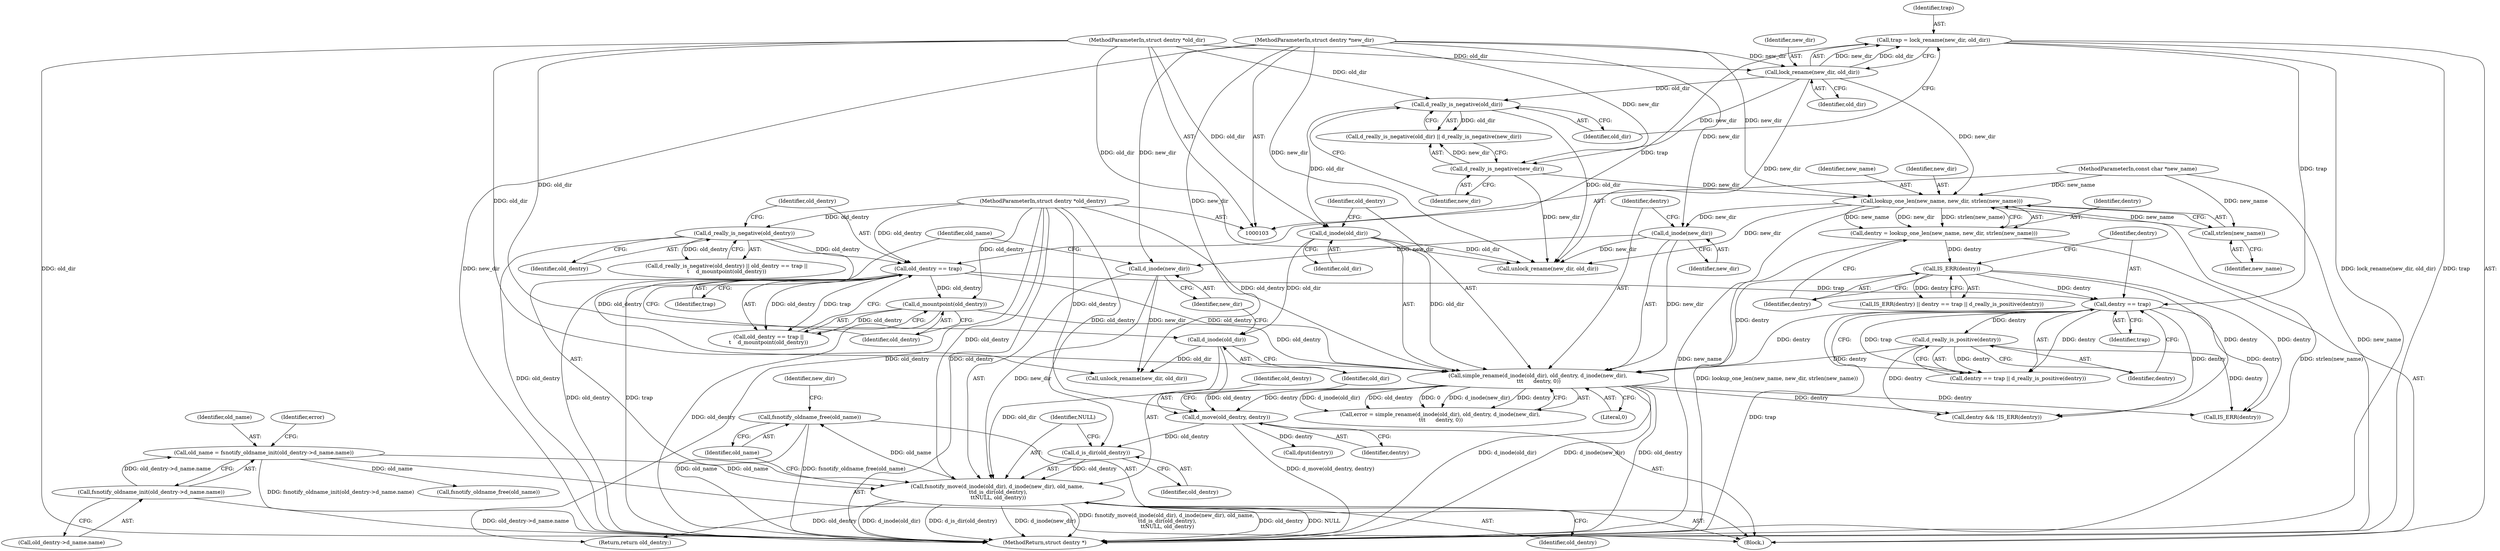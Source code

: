 digraph "1_linux_49d31c2f389acfe83417083e1208422b4091cd9e@API" {
"1000194" [label="(Call,fsnotify_oldname_free(old_name))"];
"1000184" [label="(Call,fsnotify_move(d_inode(old_dir), d_inode(new_dir), old_name,\n \t\td_is_dir(old_dentry),\n \t\tNULL, old_dentry))"];
"1000185" [label="(Call,d_inode(old_dir))"];
"1000168" [label="(Call,d_inode(old_dir))"];
"1000123" [label="(Call,d_really_is_negative(old_dir))"];
"1000118" [label="(Call,lock_rename(new_dir, old_dir))"];
"1000106" [label="(MethodParameterIn,struct dentry *new_dir)"];
"1000104" [label="(MethodParameterIn,struct dentry *old_dir)"];
"1000187" [label="(Call,d_inode(new_dir))"];
"1000171" [label="(Call,d_inode(new_dir))"];
"1000141" [label="(Call,lookup_one_len(new_name, new_dir, strlen(new_name)))"];
"1000144" [label="(Call,strlen(new_name))"];
"1000107" [label="(MethodParameterIn,const char *new_name)"];
"1000125" [label="(Call,d_really_is_negative(new_dir))"];
"1000157" [label="(Call,old_name = fsnotify_oldname_init(old_dentry->d_name.name))"];
"1000159" [label="(Call,fsnotify_oldname_init(old_dentry->d_name.name))"];
"1000190" [label="(Call,d_is_dir(old_dentry))"];
"1000181" [label="(Call,d_move(old_dentry, dentry))"];
"1000167" [label="(Call,simple_rename(d_inode(old_dir), old_dentry, d_inode(new_dir),\n \t\t\t      dentry, 0))"];
"1000133" [label="(Call,old_dentry == trap)"];
"1000130" [label="(Call,d_really_is_negative(old_dentry))"];
"1000105" [label="(MethodParameterIn,struct dentry *old_dentry)"];
"1000116" [label="(Call,trap = lock_rename(new_dir, old_dir))"];
"1000136" [label="(Call,d_mountpoint(old_dentry))"];
"1000151" [label="(Call,dentry == trap)"];
"1000148" [label="(Call,IS_ERR(dentry))"];
"1000139" [label="(Call,dentry = lookup_one_len(new_name, new_dir, strlen(new_name)))"];
"1000154" [label="(Call,d_really_is_positive(dentry))"];
"1000185" [label="(Call,d_inode(old_dir))"];
"1000166" [label="(Identifier,error)"];
"1000217" [label="(MethodReturn,struct dentry *)"];
"1000119" [label="(Identifier,new_dir)"];
"1000160" [label="(Call,old_dentry->d_name.name)"];
"1000157" [label="(Call,old_name = fsnotify_oldname_init(old_dentry->d_name.name))"];
"1000135" [label="(Identifier,trap)"];
"1000104" [label="(MethodParameterIn,struct dentry *old_dir)"];
"1000150" [label="(Call,dentry == trap || d_really_is_positive(dentry))"];
"1000197" [label="(Identifier,new_dir)"];
"1000129" [label="(Call,d_really_is_negative(old_dentry) || old_dentry == trap ||\n\t    d_mountpoint(old_dentry))"];
"1000116" [label="(Call,trap = lock_rename(new_dir, old_dir))"];
"1000158" [label="(Identifier,old_name)"];
"1000191" [label="(Identifier,old_dentry)"];
"1000187" [label="(Call,d_inode(new_dir))"];
"1000142" [label="(Identifier,new_name)"];
"1000201" [label="(Return,return old_dentry;)"];
"1000132" [label="(Call,old_dentry == trap ||\n\t    d_mountpoint(old_dentry))"];
"1000155" [label="(Identifier,dentry)"];
"1000122" [label="(Call,d_really_is_negative(old_dir) || d_really_is_negative(new_dir))"];
"1000194" [label="(Call,fsnotify_oldname_free(old_name))"];
"1000108" [label="(Block,)"];
"1000199" [label="(Call,dput(dentry))"];
"1000130" [label="(Call,d_really_is_negative(old_dentry))"];
"1000169" [label="(Identifier,old_dir)"];
"1000189" [label="(Identifier,old_name)"];
"1000148" [label="(Call,IS_ERR(dentry))"];
"1000136" [label="(Call,d_mountpoint(old_dentry))"];
"1000192" [label="(Identifier,NULL)"];
"1000125" [label="(Call,d_really_is_negative(new_dir))"];
"1000170" [label="(Identifier,old_dentry)"];
"1000107" [label="(MethodParameterIn,const char *new_name)"];
"1000165" [label="(Call,error = simple_rename(d_inode(old_dir), old_dentry, d_inode(new_dir),\n \t\t\t      dentry, 0))"];
"1000168" [label="(Call,d_inode(old_dir))"];
"1000143" [label="(Identifier,new_dir)"];
"1000140" [label="(Identifier,dentry)"];
"1000188" [label="(Identifier,new_dir)"];
"1000181" [label="(Call,d_move(old_dentry, dentry))"];
"1000154" [label="(Call,d_really_is_positive(dentry))"];
"1000167" [label="(Call,simple_rename(d_inode(old_dir), old_dentry, d_inode(new_dir),\n \t\t\t      dentry, 0))"];
"1000205" [label="(Call,dentry && !IS_ERR(dentry))"];
"1000196" [label="(Call,unlock_rename(new_dir, old_dir))"];
"1000159" [label="(Call,fsnotify_oldname_init(old_dentry->d_name.name))"];
"1000134" [label="(Identifier,old_dentry)"];
"1000131" [label="(Identifier,old_dentry)"];
"1000174" [label="(Literal,0)"];
"1000149" [label="(Identifier,dentry)"];
"1000133" [label="(Call,old_dentry == trap)"];
"1000184" [label="(Call,fsnotify_move(d_inode(old_dir), d_inode(new_dir), old_name,\n \t\td_is_dir(old_dentry),\n \t\tNULL, old_dentry))"];
"1000190" [label="(Call,d_is_dir(old_dentry))"];
"1000195" [label="(Identifier,old_name)"];
"1000172" [label="(Identifier,new_dir)"];
"1000141" [label="(Call,lookup_one_len(new_name, new_dir, strlen(new_name)))"];
"1000178" [label="(Call,fsnotify_oldname_free(old_name))"];
"1000173" [label="(Identifier,dentry)"];
"1000182" [label="(Identifier,old_dentry)"];
"1000186" [label="(Identifier,old_dir)"];
"1000208" [label="(Call,IS_ERR(dentry))"];
"1000153" [label="(Identifier,trap)"];
"1000151" [label="(Call,dentry == trap)"];
"1000147" [label="(Call,IS_ERR(dentry) || dentry == trap || d_really_is_positive(dentry))"];
"1000126" [label="(Identifier,new_dir)"];
"1000145" [label="(Identifier,new_name)"];
"1000183" [label="(Identifier,dentry)"];
"1000193" [label="(Identifier,old_dentry)"];
"1000105" [label="(MethodParameterIn,struct dentry *old_dentry)"];
"1000212" [label="(Call,unlock_rename(new_dir, old_dir))"];
"1000152" [label="(Identifier,dentry)"];
"1000139" [label="(Call,dentry = lookup_one_len(new_name, new_dir, strlen(new_name)))"];
"1000120" [label="(Identifier,old_dir)"];
"1000106" [label="(MethodParameterIn,struct dentry *new_dir)"];
"1000118" [label="(Call,lock_rename(new_dir, old_dir))"];
"1000144" [label="(Call,strlen(new_name))"];
"1000137" [label="(Identifier,old_dentry)"];
"1000171" [label="(Call,d_inode(new_dir))"];
"1000123" [label="(Call,d_really_is_negative(old_dir))"];
"1000124" [label="(Identifier,old_dir)"];
"1000117" [label="(Identifier,trap)"];
"1000194" -> "1000108"  [label="AST: "];
"1000194" -> "1000195"  [label="CFG: "];
"1000195" -> "1000194"  [label="AST: "];
"1000197" -> "1000194"  [label="CFG: "];
"1000194" -> "1000217"  [label="DDG: fsnotify_oldname_free(old_name)"];
"1000194" -> "1000217"  [label="DDG: old_name"];
"1000184" -> "1000194"  [label="DDG: old_name"];
"1000184" -> "1000108"  [label="AST: "];
"1000184" -> "1000193"  [label="CFG: "];
"1000185" -> "1000184"  [label="AST: "];
"1000187" -> "1000184"  [label="AST: "];
"1000189" -> "1000184"  [label="AST: "];
"1000190" -> "1000184"  [label="AST: "];
"1000192" -> "1000184"  [label="AST: "];
"1000193" -> "1000184"  [label="AST: "];
"1000195" -> "1000184"  [label="CFG: "];
"1000184" -> "1000217"  [label="DDG: d_inode(old_dir)"];
"1000184" -> "1000217"  [label="DDG: d_is_dir(old_dentry)"];
"1000184" -> "1000217"  [label="DDG: d_inode(new_dir)"];
"1000184" -> "1000217"  [label="DDG: fsnotify_move(d_inode(old_dir), d_inode(new_dir), old_name,\n \t\td_is_dir(old_dentry),\n \t\tNULL, old_dentry)"];
"1000184" -> "1000217"  [label="DDG: old_dentry"];
"1000184" -> "1000217"  [label="DDG: NULL"];
"1000185" -> "1000184"  [label="DDG: old_dir"];
"1000187" -> "1000184"  [label="DDG: new_dir"];
"1000157" -> "1000184"  [label="DDG: old_name"];
"1000190" -> "1000184"  [label="DDG: old_dentry"];
"1000105" -> "1000184"  [label="DDG: old_dentry"];
"1000184" -> "1000201"  [label="DDG: old_dentry"];
"1000185" -> "1000186"  [label="CFG: "];
"1000186" -> "1000185"  [label="AST: "];
"1000188" -> "1000185"  [label="CFG: "];
"1000168" -> "1000185"  [label="DDG: old_dir"];
"1000104" -> "1000185"  [label="DDG: old_dir"];
"1000185" -> "1000196"  [label="DDG: old_dir"];
"1000168" -> "1000167"  [label="AST: "];
"1000168" -> "1000169"  [label="CFG: "];
"1000169" -> "1000168"  [label="AST: "];
"1000170" -> "1000168"  [label="CFG: "];
"1000168" -> "1000167"  [label="DDG: old_dir"];
"1000123" -> "1000168"  [label="DDG: old_dir"];
"1000104" -> "1000168"  [label="DDG: old_dir"];
"1000168" -> "1000212"  [label="DDG: old_dir"];
"1000123" -> "1000122"  [label="AST: "];
"1000123" -> "1000124"  [label="CFG: "];
"1000124" -> "1000123"  [label="AST: "];
"1000126" -> "1000123"  [label="CFG: "];
"1000122" -> "1000123"  [label="CFG: "];
"1000123" -> "1000122"  [label="DDG: old_dir"];
"1000118" -> "1000123"  [label="DDG: old_dir"];
"1000104" -> "1000123"  [label="DDG: old_dir"];
"1000123" -> "1000212"  [label="DDG: old_dir"];
"1000118" -> "1000116"  [label="AST: "];
"1000118" -> "1000120"  [label="CFG: "];
"1000119" -> "1000118"  [label="AST: "];
"1000120" -> "1000118"  [label="AST: "];
"1000116" -> "1000118"  [label="CFG: "];
"1000118" -> "1000116"  [label="DDG: new_dir"];
"1000118" -> "1000116"  [label="DDG: old_dir"];
"1000106" -> "1000118"  [label="DDG: new_dir"];
"1000104" -> "1000118"  [label="DDG: old_dir"];
"1000118" -> "1000125"  [label="DDG: new_dir"];
"1000118" -> "1000141"  [label="DDG: new_dir"];
"1000118" -> "1000212"  [label="DDG: new_dir"];
"1000106" -> "1000103"  [label="AST: "];
"1000106" -> "1000217"  [label="DDG: new_dir"];
"1000106" -> "1000125"  [label="DDG: new_dir"];
"1000106" -> "1000141"  [label="DDG: new_dir"];
"1000106" -> "1000171"  [label="DDG: new_dir"];
"1000106" -> "1000187"  [label="DDG: new_dir"];
"1000106" -> "1000196"  [label="DDG: new_dir"];
"1000106" -> "1000212"  [label="DDG: new_dir"];
"1000104" -> "1000103"  [label="AST: "];
"1000104" -> "1000217"  [label="DDG: old_dir"];
"1000104" -> "1000196"  [label="DDG: old_dir"];
"1000104" -> "1000212"  [label="DDG: old_dir"];
"1000187" -> "1000188"  [label="CFG: "];
"1000188" -> "1000187"  [label="AST: "];
"1000189" -> "1000187"  [label="CFG: "];
"1000171" -> "1000187"  [label="DDG: new_dir"];
"1000187" -> "1000196"  [label="DDG: new_dir"];
"1000171" -> "1000167"  [label="AST: "];
"1000171" -> "1000172"  [label="CFG: "];
"1000172" -> "1000171"  [label="AST: "];
"1000173" -> "1000171"  [label="CFG: "];
"1000171" -> "1000167"  [label="DDG: new_dir"];
"1000141" -> "1000171"  [label="DDG: new_dir"];
"1000171" -> "1000212"  [label="DDG: new_dir"];
"1000141" -> "1000139"  [label="AST: "];
"1000141" -> "1000144"  [label="CFG: "];
"1000142" -> "1000141"  [label="AST: "];
"1000143" -> "1000141"  [label="AST: "];
"1000144" -> "1000141"  [label="AST: "];
"1000139" -> "1000141"  [label="CFG: "];
"1000141" -> "1000217"  [label="DDG: new_name"];
"1000141" -> "1000217"  [label="DDG: strlen(new_name)"];
"1000141" -> "1000139"  [label="DDG: new_name"];
"1000141" -> "1000139"  [label="DDG: new_dir"];
"1000141" -> "1000139"  [label="DDG: strlen(new_name)"];
"1000144" -> "1000141"  [label="DDG: new_name"];
"1000107" -> "1000141"  [label="DDG: new_name"];
"1000125" -> "1000141"  [label="DDG: new_dir"];
"1000141" -> "1000212"  [label="DDG: new_dir"];
"1000144" -> "1000145"  [label="CFG: "];
"1000145" -> "1000144"  [label="AST: "];
"1000107" -> "1000144"  [label="DDG: new_name"];
"1000107" -> "1000103"  [label="AST: "];
"1000107" -> "1000217"  [label="DDG: new_name"];
"1000125" -> "1000122"  [label="AST: "];
"1000125" -> "1000126"  [label="CFG: "];
"1000126" -> "1000125"  [label="AST: "];
"1000122" -> "1000125"  [label="CFG: "];
"1000125" -> "1000122"  [label="DDG: new_dir"];
"1000125" -> "1000212"  [label="DDG: new_dir"];
"1000157" -> "1000108"  [label="AST: "];
"1000157" -> "1000159"  [label="CFG: "];
"1000158" -> "1000157"  [label="AST: "];
"1000159" -> "1000157"  [label="AST: "];
"1000166" -> "1000157"  [label="CFG: "];
"1000157" -> "1000217"  [label="DDG: fsnotify_oldname_init(old_dentry->d_name.name)"];
"1000159" -> "1000157"  [label="DDG: old_dentry->d_name.name"];
"1000157" -> "1000178"  [label="DDG: old_name"];
"1000159" -> "1000160"  [label="CFG: "];
"1000160" -> "1000159"  [label="AST: "];
"1000159" -> "1000217"  [label="DDG: old_dentry->d_name.name"];
"1000190" -> "1000191"  [label="CFG: "];
"1000191" -> "1000190"  [label="AST: "];
"1000192" -> "1000190"  [label="CFG: "];
"1000181" -> "1000190"  [label="DDG: old_dentry"];
"1000105" -> "1000190"  [label="DDG: old_dentry"];
"1000181" -> "1000108"  [label="AST: "];
"1000181" -> "1000183"  [label="CFG: "];
"1000182" -> "1000181"  [label="AST: "];
"1000183" -> "1000181"  [label="AST: "];
"1000186" -> "1000181"  [label="CFG: "];
"1000181" -> "1000217"  [label="DDG: d_move(old_dentry, dentry)"];
"1000167" -> "1000181"  [label="DDG: old_dentry"];
"1000167" -> "1000181"  [label="DDG: dentry"];
"1000105" -> "1000181"  [label="DDG: old_dentry"];
"1000181" -> "1000199"  [label="DDG: dentry"];
"1000167" -> "1000165"  [label="AST: "];
"1000167" -> "1000174"  [label="CFG: "];
"1000170" -> "1000167"  [label="AST: "];
"1000173" -> "1000167"  [label="AST: "];
"1000174" -> "1000167"  [label="AST: "];
"1000165" -> "1000167"  [label="CFG: "];
"1000167" -> "1000217"  [label="DDG: d_inode(old_dir)"];
"1000167" -> "1000217"  [label="DDG: d_inode(new_dir)"];
"1000167" -> "1000217"  [label="DDG: old_dentry"];
"1000167" -> "1000165"  [label="DDG: d_inode(old_dir)"];
"1000167" -> "1000165"  [label="DDG: old_dentry"];
"1000167" -> "1000165"  [label="DDG: 0"];
"1000167" -> "1000165"  [label="DDG: d_inode(new_dir)"];
"1000167" -> "1000165"  [label="DDG: dentry"];
"1000133" -> "1000167"  [label="DDG: old_dentry"];
"1000136" -> "1000167"  [label="DDG: old_dentry"];
"1000130" -> "1000167"  [label="DDG: old_dentry"];
"1000105" -> "1000167"  [label="DDG: old_dentry"];
"1000151" -> "1000167"  [label="DDG: dentry"];
"1000154" -> "1000167"  [label="DDG: dentry"];
"1000148" -> "1000167"  [label="DDG: dentry"];
"1000167" -> "1000205"  [label="DDG: dentry"];
"1000167" -> "1000208"  [label="DDG: dentry"];
"1000133" -> "1000132"  [label="AST: "];
"1000133" -> "1000135"  [label="CFG: "];
"1000134" -> "1000133"  [label="AST: "];
"1000135" -> "1000133"  [label="AST: "];
"1000137" -> "1000133"  [label="CFG: "];
"1000132" -> "1000133"  [label="CFG: "];
"1000133" -> "1000217"  [label="DDG: old_dentry"];
"1000133" -> "1000217"  [label="DDG: trap"];
"1000133" -> "1000132"  [label="DDG: old_dentry"];
"1000133" -> "1000132"  [label="DDG: trap"];
"1000130" -> "1000133"  [label="DDG: old_dentry"];
"1000105" -> "1000133"  [label="DDG: old_dentry"];
"1000116" -> "1000133"  [label="DDG: trap"];
"1000133" -> "1000136"  [label="DDG: old_dentry"];
"1000133" -> "1000151"  [label="DDG: trap"];
"1000130" -> "1000129"  [label="AST: "];
"1000130" -> "1000131"  [label="CFG: "];
"1000131" -> "1000130"  [label="AST: "];
"1000134" -> "1000130"  [label="CFG: "];
"1000129" -> "1000130"  [label="CFG: "];
"1000130" -> "1000217"  [label="DDG: old_dentry"];
"1000130" -> "1000129"  [label="DDG: old_dentry"];
"1000105" -> "1000130"  [label="DDG: old_dentry"];
"1000105" -> "1000103"  [label="AST: "];
"1000105" -> "1000217"  [label="DDG: old_dentry"];
"1000105" -> "1000136"  [label="DDG: old_dentry"];
"1000105" -> "1000201"  [label="DDG: old_dentry"];
"1000116" -> "1000108"  [label="AST: "];
"1000117" -> "1000116"  [label="AST: "];
"1000124" -> "1000116"  [label="CFG: "];
"1000116" -> "1000217"  [label="DDG: lock_rename(new_dir, old_dir)"];
"1000116" -> "1000217"  [label="DDG: trap"];
"1000116" -> "1000151"  [label="DDG: trap"];
"1000136" -> "1000132"  [label="AST: "];
"1000136" -> "1000137"  [label="CFG: "];
"1000137" -> "1000136"  [label="AST: "];
"1000132" -> "1000136"  [label="CFG: "];
"1000136" -> "1000217"  [label="DDG: old_dentry"];
"1000136" -> "1000132"  [label="DDG: old_dentry"];
"1000151" -> "1000150"  [label="AST: "];
"1000151" -> "1000153"  [label="CFG: "];
"1000152" -> "1000151"  [label="AST: "];
"1000153" -> "1000151"  [label="AST: "];
"1000155" -> "1000151"  [label="CFG: "];
"1000150" -> "1000151"  [label="CFG: "];
"1000151" -> "1000217"  [label="DDG: trap"];
"1000151" -> "1000150"  [label="DDG: dentry"];
"1000151" -> "1000150"  [label="DDG: trap"];
"1000148" -> "1000151"  [label="DDG: dentry"];
"1000151" -> "1000154"  [label="DDG: dentry"];
"1000151" -> "1000205"  [label="DDG: dentry"];
"1000151" -> "1000208"  [label="DDG: dentry"];
"1000148" -> "1000147"  [label="AST: "];
"1000148" -> "1000149"  [label="CFG: "];
"1000149" -> "1000148"  [label="AST: "];
"1000152" -> "1000148"  [label="CFG: "];
"1000147" -> "1000148"  [label="CFG: "];
"1000148" -> "1000147"  [label="DDG: dentry"];
"1000139" -> "1000148"  [label="DDG: dentry"];
"1000148" -> "1000205"  [label="DDG: dentry"];
"1000148" -> "1000208"  [label="DDG: dentry"];
"1000139" -> "1000108"  [label="AST: "];
"1000140" -> "1000139"  [label="AST: "];
"1000149" -> "1000139"  [label="CFG: "];
"1000139" -> "1000217"  [label="DDG: lookup_one_len(new_name, new_dir, strlen(new_name))"];
"1000154" -> "1000150"  [label="AST: "];
"1000154" -> "1000155"  [label="CFG: "];
"1000155" -> "1000154"  [label="AST: "];
"1000150" -> "1000154"  [label="CFG: "];
"1000154" -> "1000150"  [label="DDG: dentry"];
"1000154" -> "1000205"  [label="DDG: dentry"];
"1000154" -> "1000208"  [label="DDG: dentry"];
}
